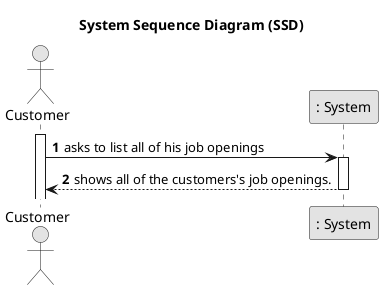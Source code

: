 @startuml
skinparam monochrome true
skinparam packageStyle rectangle
skinparam shadowing false

title System Sequence Diagram (SSD)

autonumber

actor "Customer" as C
participant ": System" as S

activate C

    C -> S: asks to list all of his job openings
    activate S

        S --> C : shows all of the customers's job openings.
        deactivate S
@enduml